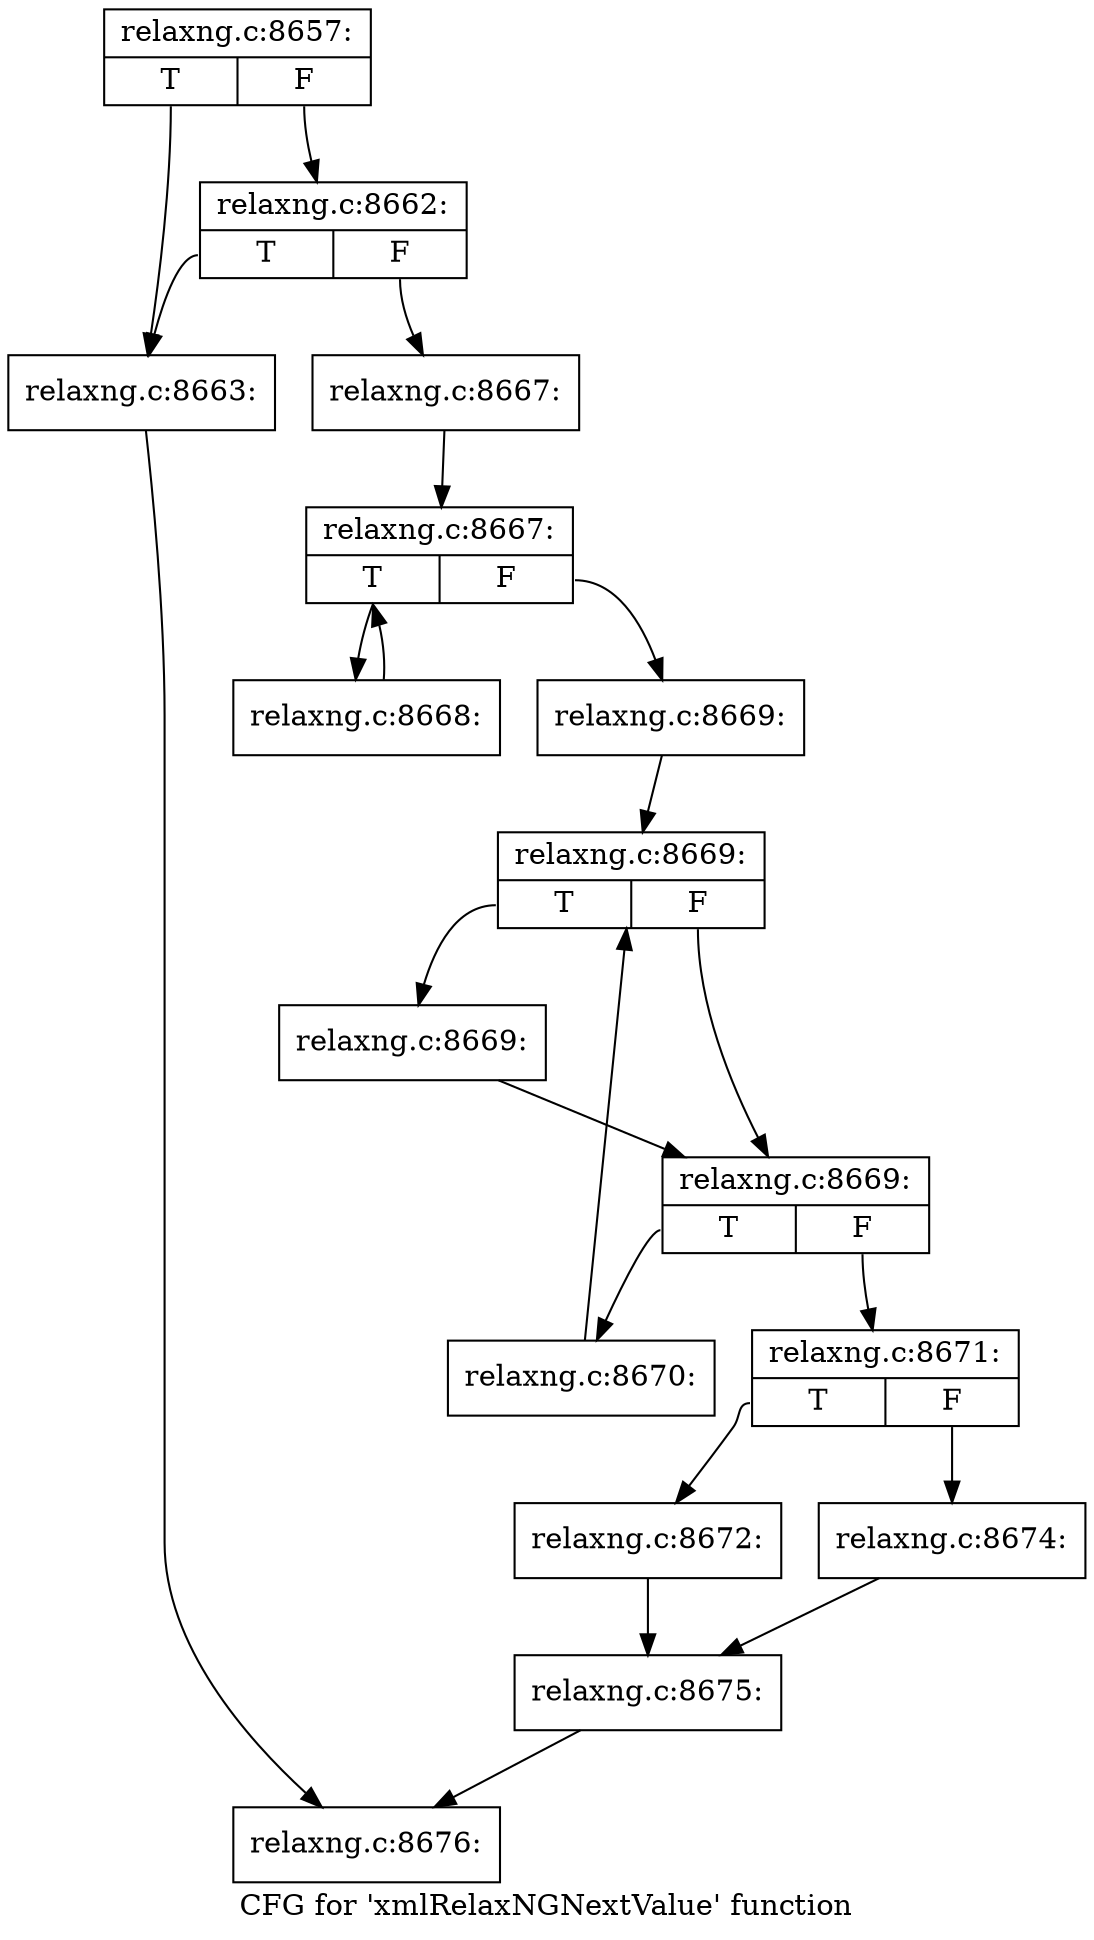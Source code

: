 digraph "CFG for 'xmlRelaxNGNextValue' function" {
	label="CFG for 'xmlRelaxNGNextValue' function";

	Node0x3f0f200 [shape=record,label="{relaxng.c:8657:|{<s0>T|<s1>F}}"];
	Node0x3f0f200:s0 -> Node0x3f37860;
	Node0x3f0f200:s1 -> Node0x3f37900;
	Node0x3f37900 [shape=record,label="{relaxng.c:8662:|{<s0>T|<s1>F}}"];
	Node0x3f37900:s0 -> Node0x3f37860;
	Node0x3f37900:s1 -> Node0x3f378b0;
	Node0x3f37860 [shape=record,label="{relaxng.c:8663:}"];
	Node0x3f37860 -> Node0x3f36e70;
	Node0x3f378b0 [shape=record,label="{relaxng.c:8667:}"];
	Node0x3f378b0 -> Node0x3f38990;
	Node0x3f38990 [shape=record,label="{relaxng.c:8667:|{<s0>T|<s1>F}}"];
	Node0x3f38990:s0 -> Node0x3f38e40;
	Node0x3f38990:s1 -> Node0x3f38bb0;
	Node0x3f38e40 [shape=record,label="{relaxng.c:8668:}"];
	Node0x3f38e40 -> Node0x3f38990;
	Node0x3f38bb0 [shape=record,label="{relaxng.c:8669:}"];
	Node0x3f38bb0 -> Node0x3f39070;
	Node0x3f39070 [shape=record,label="{relaxng.c:8669:|{<s0>T|<s1>F}}"];
	Node0x3f39070:s0 -> Node0x3f39360;
	Node0x3f39070:s1 -> Node0x3f39310;
	Node0x3f39360 [shape=record,label="{relaxng.c:8669:}"];
	Node0x3f39360 -> Node0x3f39310;
	Node0x3f39310 [shape=record,label="{relaxng.c:8669:|{<s0>T|<s1>F}}"];
	Node0x3f39310:s0 -> Node0x3f39b70;
	Node0x3f39310:s1 -> Node0x3f39290;
	Node0x3f39b70 [shape=record,label="{relaxng.c:8670:}"];
	Node0x3f39b70 -> Node0x3f39070;
	Node0x3f39290 [shape=record,label="{relaxng.c:8671:|{<s0>T|<s1>F}}"];
	Node0x3f39290:s0 -> Node0x3f39e90;
	Node0x3f39290:s1 -> Node0x3f39f30;
	Node0x3f39e90 [shape=record,label="{relaxng.c:8672:}"];
	Node0x3f39e90 -> Node0x3f39ee0;
	Node0x3f39f30 [shape=record,label="{relaxng.c:8674:}"];
	Node0x3f39f30 -> Node0x3f39ee0;
	Node0x3f39ee0 [shape=record,label="{relaxng.c:8675:}"];
	Node0x3f39ee0 -> Node0x3f36e70;
	Node0x3f36e70 [shape=record,label="{relaxng.c:8676:}"];
}
